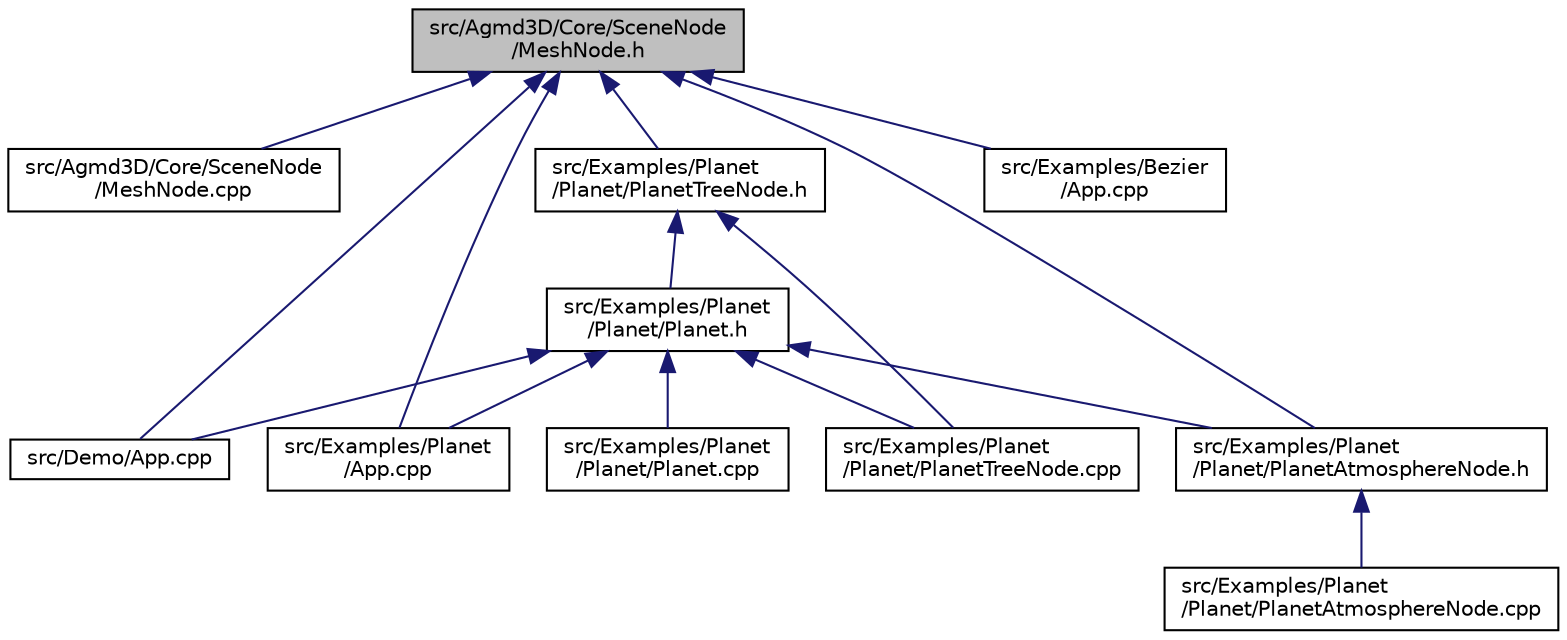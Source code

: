 digraph "src/Agmd3D/Core/SceneNode/MeshNode.h"
{
  edge [fontname="Helvetica",fontsize="10",labelfontname="Helvetica",labelfontsize="10"];
  node [fontname="Helvetica",fontsize="10",shape=record];
  Node1 [label="src/Agmd3D/Core/SceneNode\l/MeshNode.h",height=0.2,width=0.4,color="black", fillcolor="grey75", style="filled" fontcolor="black"];
  Node1 -> Node2 [dir="back",color="midnightblue",fontsize="10",style="solid"];
  Node2 [label="src/Agmd3D/Core/SceneNode\l/MeshNode.cpp",height=0.2,width=0.4,color="black", fillcolor="white", style="filled",URL="$_mesh_node_8cpp.html"];
  Node1 -> Node3 [dir="back",color="midnightblue",fontsize="10",style="solid"];
  Node3 [label="src/Demo/App.cpp",height=0.2,width=0.4,color="black", fillcolor="white", style="filled",URL="$_demo_2_app_8cpp.html"];
  Node1 -> Node4 [dir="back",color="midnightblue",fontsize="10",style="solid"];
  Node4 [label="src/Examples/Bezier\l/App.cpp",height=0.2,width=0.4,color="black", fillcolor="white", style="filled",URL="$_examples_2_bezier_2_app_8cpp.html"];
  Node1 -> Node5 [dir="back",color="midnightblue",fontsize="10",style="solid"];
  Node5 [label="src/Examples/Planet\l/App.cpp",height=0.2,width=0.4,color="black", fillcolor="white", style="filled",URL="$_examples_2_planet_2_app_8cpp.html"];
  Node1 -> Node6 [dir="back",color="midnightblue",fontsize="10",style="solid"];
  Node6 [label="src/Examples/Planet\l/Planet/PlanetTreeNode.h",height=0.2,width=0.4,color="black", fillcolor="white", style="filled",URL="$_planet_tree_node_8h.html"];
  Node6 -> Node7 [dir="back",color="midnightblue",fontsize="10",style="solid"];
  Node7 [label="src/Examples/Planet\l/Planet/Planet.h",height=0.2,width=0.4,color="black", fillcolor="white", style="filled",URL="$_planet_8h.html"];
  Node7 -> Node3 [dir="back",color="midnightblue",fontsize="10",style="solid"];
  Node7 -> Node5 [dir="back",color="midnightblue",fontsize="10",style="solid"];
  Node7 -> Node8 [dir="back",color="midnightblue",fontsize="10",style="solid"];
  Node8 [label="src/Examples/Planet\l/Planet/Planet.cpp",height=0.2,width=0.4,color="black", fillcolor="white", style="filled",URL="$_planet_8cpp.html"];
  Node7 -> Node9 [dir="back",color="midnightblue",fontsize="10",style="solid"];
  Node9 [label="src/Examples/Planet\l/Planet/PlanetAtmosphereNode.h",height=0.2,width=0.4,color="black", fillcolor="white", style="filled",URL="$_planet_atmosphere_node_8h.html"];
  Node9 -> Node10 [dir="back",color="midnightblue",fontsize="10",style="solid"];
  Node10 [label="src/Examples/Planet\l/Planet/PlanetAtmosphereNode.cpp",height=0.2,width=0.4,color="black", fillcolor="white", style="filled",URL="$_planet_atmosphere_node_8cpp.html"];
  Node7 -> Node11 [dir="back",color="midnightblue",fontsize="10",style="solid"];
  Node11 [label="src/Examples/Planet\l/Planet/PlanetTreeNode.cpp",height=0.2,width=0.4,color="black", fillcolor="white", style="filled",URL="$_planet_tree_node_8cpp.html"];
  Node6 -> Node11 [dir="back",color="midnightblue",fontsize="10",style="solid"];
  Node1 -> Node9 [dir="back",color="midnightblue",fontsize="10",style="solid"];
}
